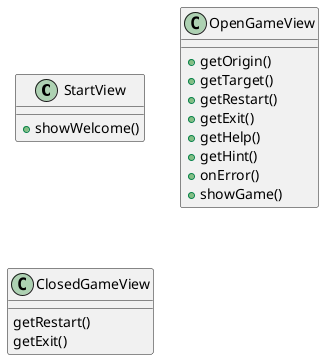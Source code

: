 @startuml Views
class StartView{
    +showWelcome()
}

class OpenGameView {
    +getOrigin()
    +getTarget()
    +getRestart()
    +getExit()
    +getHelp()
    +getHint()
    +onError()
    +showGame()
 }

class ClosedGameView {
    getRestart()
    getExit()
}
@enduml

@startuml Controllers
class StartController{
    Game
    run()
    -initGame()
}

StartController --> StartView
PlayController --> PlayView
ClosedGameController --> ClosedGameView

class PlayController{
    Game
    run()
}

class ClosedGameController{
    run()
    -resetGame()
}
@enduml